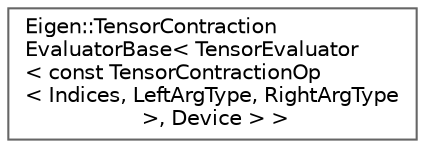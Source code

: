 digraph "类继承关系图"
{
 // LATEX_PDF_SIZE
  bgcolor="transparent";
  edge [fontname=Helvetica,fontsize=10,labelfontname=Helvetica,labelfontsize=10];
  node [fontname=Helvetica,fontsize=10,shape=box,height=0.2,width=0.4];
  rankdir="LR";
  Node0 [id="Node000000",label="Eigen::TensorContraction\lEvaluatorBase\< TensorEvaluator\l\< const TensorContractionOp\l\< Indices, LeftArgType, RightArgType\l \>, Device \> \>",height=0.2,width=0.4,color="grey40", fillcolor="white", style="filled",URL="$struct_eigen_1_1_tensor_contraction_evaluator_base.html",tooltip=" "];
}
